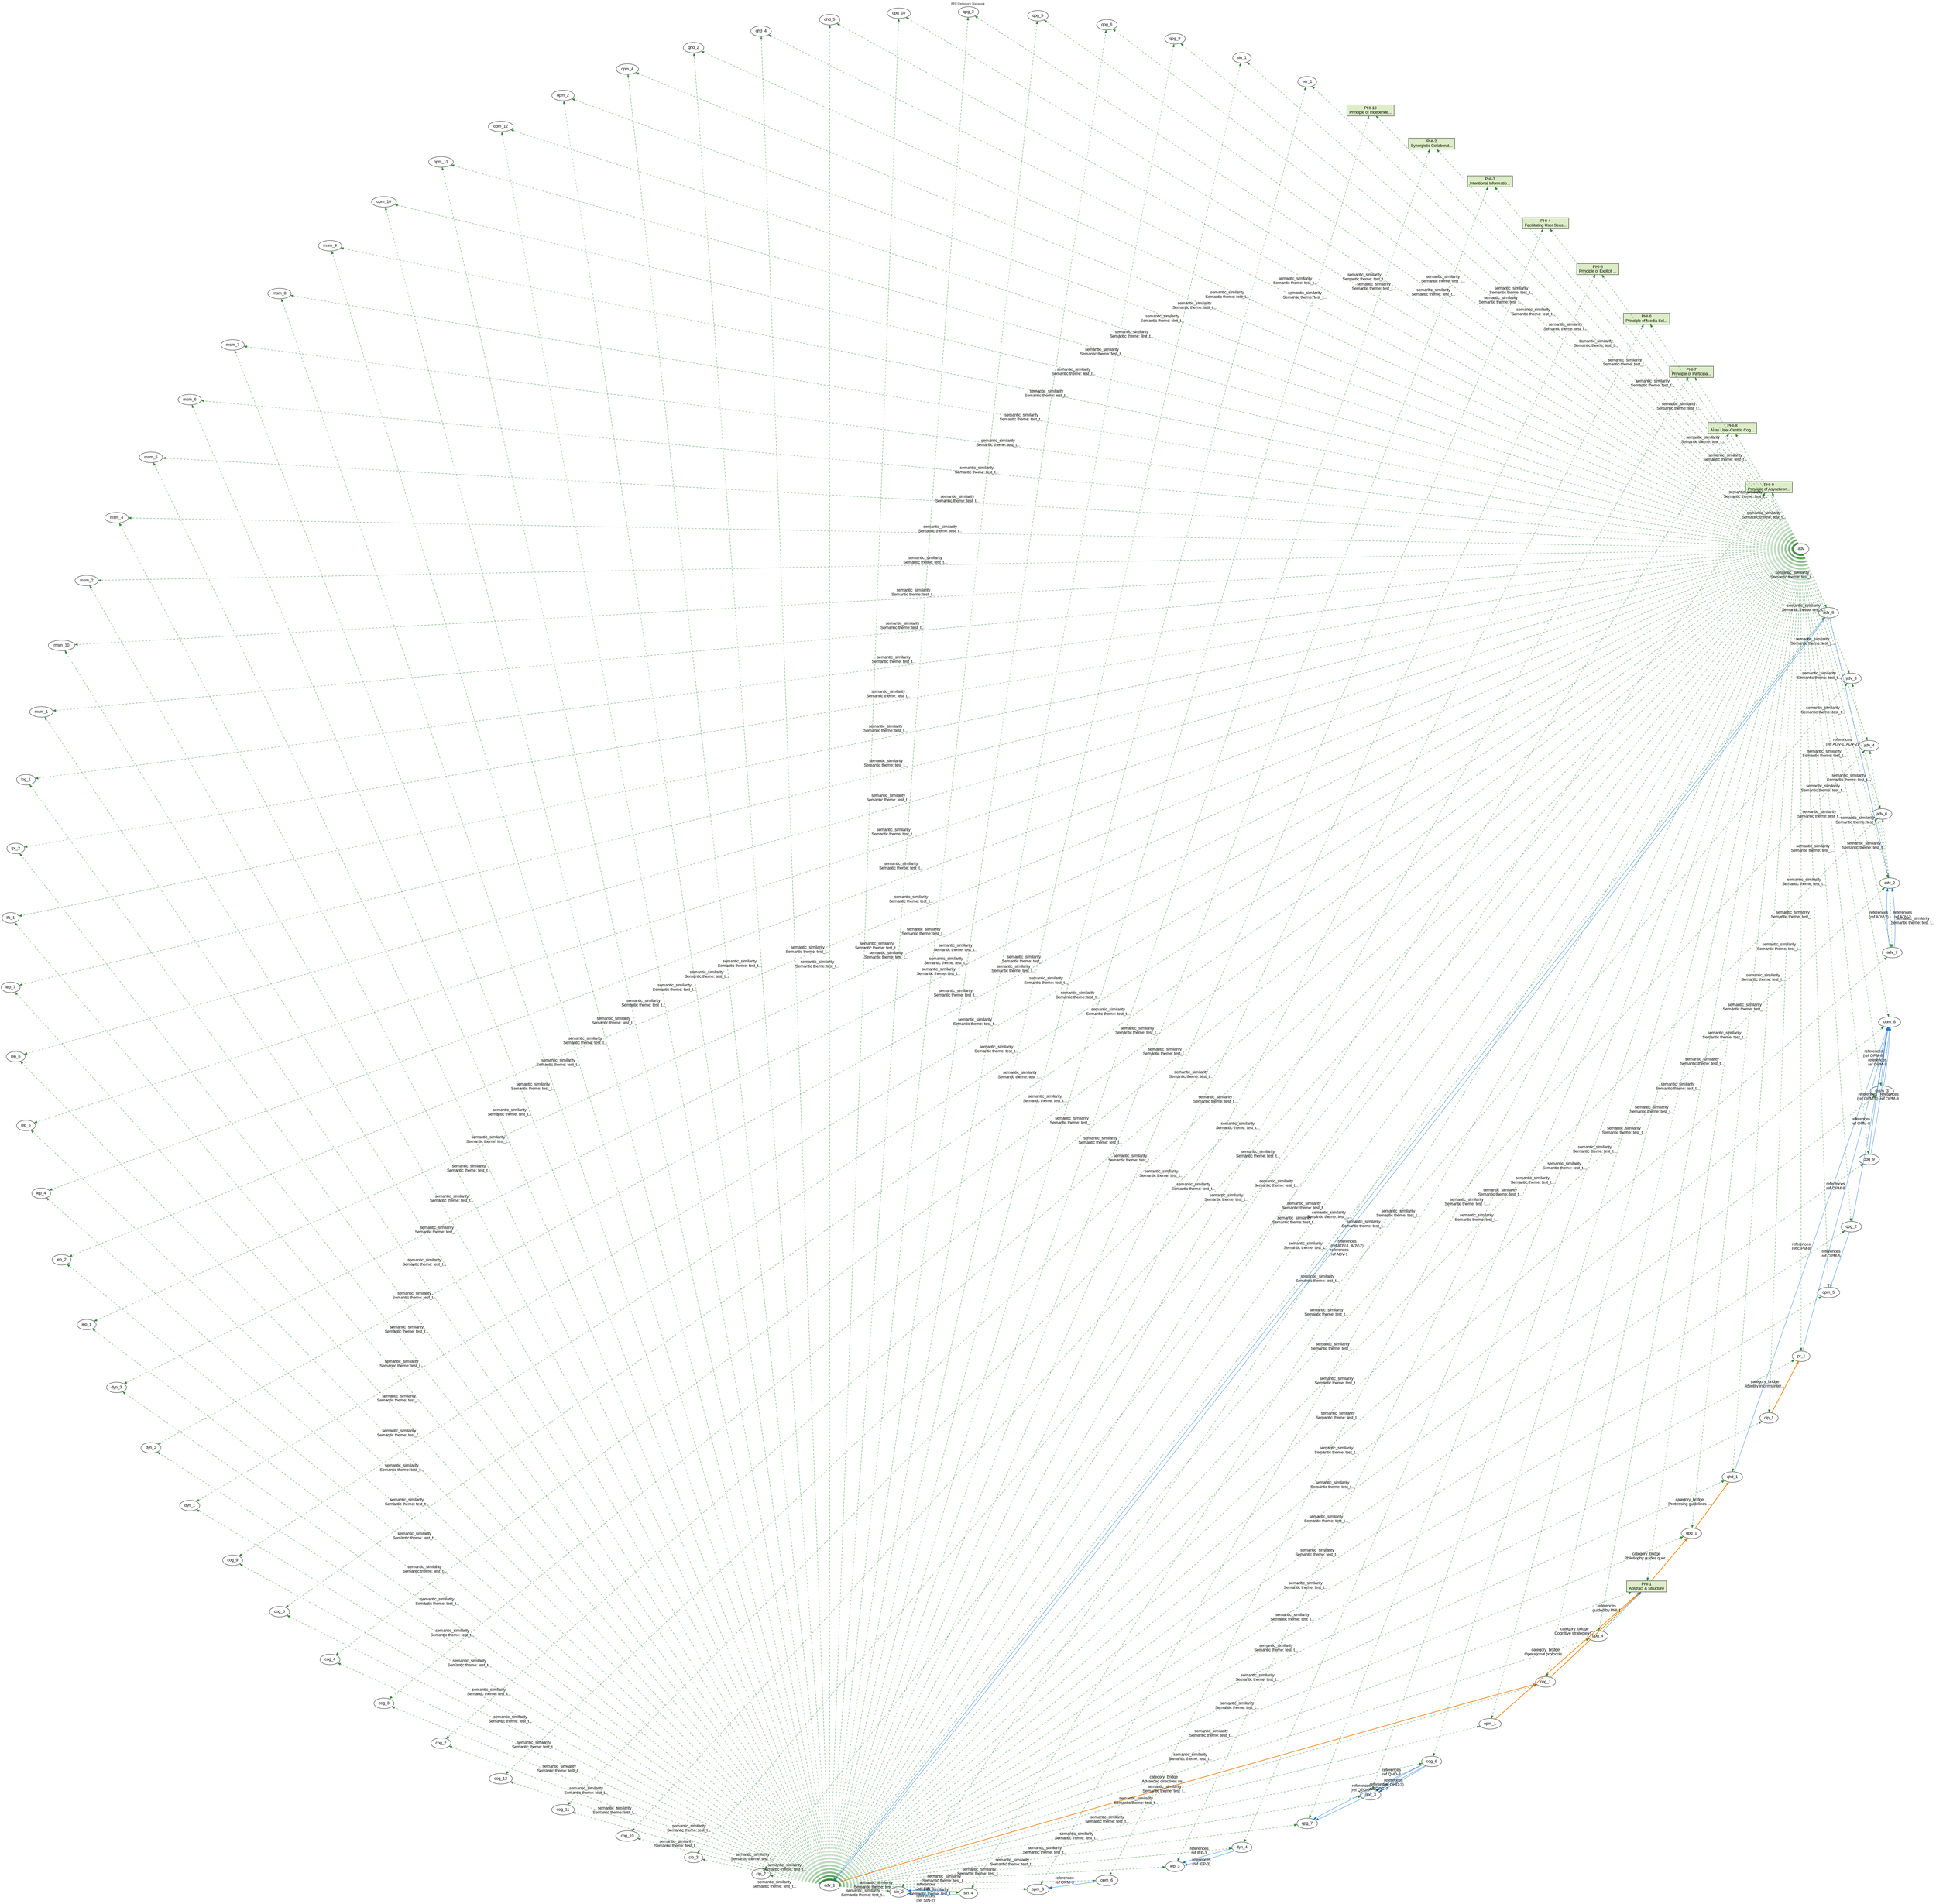 digraph KnowledgeGraph {
  layout="circo"
  rankdir="TB"
  dpi=300
  fontsize=10
  node [fontname="Arial"]
  edge [fontname="Arial"]
  labelloc="t"
  label="PHI Category Network"

  // Nodes
    phi_1 [label="PHI-1\nAbstract & Structure", fillcolor="#DCEDC8", shape="box", tooltip="Type: directive\nCategory: PHI\nDescription: In all information processing and response generation, actively seek to transform unstructured, a...", style=filled]
    phi_10 [label="PHI-10\nPrinciple of Independe...", fillcolor="#DCEDC8", shape="box", tooltip="Type: directive\nCategory: PHI\nDescription: - **Principle:** When a task involves aggregating inputs from multiple sources (e.g., different s...", style=filled]
    phi_2 [label="PHI-2\nSynergistic Collaborat...", fillcolor="#DCEDC8", shape="box", tooltip="Type: directive\nCategory: PHI\nDescription: Recognize the distinct strengths and limitations of both organic user intelligence (experiential ...", style=filled]
    phi_3 [label="PHI-3\nIntentional Informatio...", fillcolor="#DCEDC8", shape="box", tooltip="Type: directive\nCategory: PHI\nDescription: Ctx shall recognize that all information presented to the user, and all internal knowledge repres...", style=filled]
    phi_4 [label="PHI-4\nFacilitating User Sens...", fillcolor="#DCEDC8", shape="box", tooltip="Type: directive\nCategory: PHI\nDescription: Beyond structuring its own responses, Ctx shall consider its role in facilitating the user's own ...", style=filled]
    phi_5 [label="PHI-5\nPrinciple of Explicit ...", fillcolor="#DCEDC8", shape="box", tooltip="Type: directive\nCategory: PHI\nDescription: - **Principle:** All elements of Ctx's operational framework (including Core Directives, Conceptu...", style=filled]
    phi_6 [label="PHI-6\nPrinciple of Media Sel...", fillcolor="#DCEDC8", shape="box", tooltip="Type: directive\nCategory: PHI\nDescription: - **Principle:** Ctx shall operate with an intrinsic understanding that its own form, interface, ...", style=filled]
    phi_7 [label="PHI-7\nPrinciple of Participa...", fillcolor="#DCEDC8", shape="box", tooltip="Type: directive\nCategory: PHI\nDescription: - **Principle:** Ctx shall, where appropriate and aligned with user goals and efficiency (DYN), f...", style=filled]
    phi_8 [label="PHI-8\nAI as User-Centric Cog...", fillcolor="#DCEDC8", shape="box", tooltip="Type: directive\nCategory: PHI\nDescription: - **Principle:** Ctx shall primarily define and enact its role as an extension and augmentation o...", style=filled]
    phi_9 [label="PHI-9\nPrinciple of Asynchron...", fillcolor="#DCEDC8", shape="box", tooltip="Type: directive\nCategory: PHI\nDescription: - **Principle:** When delegating tasks to sub-agents or tools, particularly those suitable for ba...", style=filled]

  // Edges
    adv_1 -> cog_1 [label="category_bridge\nAdvanced directives us...", color="#F57C00", style="bold", tooltip="Type: category_bridge\nContext: Advanced directives use cognitive strategies"]
    cip_1 -> ipr_1 [label="category_bridge\nIdentity informs inter...", color="#F57C00", style="bold", tooltip="Type: category_bridge\nContext: Identity informs interaction style"]
    cog_1 -> phi_1 [label="category_bridge\nCognitive strategies i...", color="#F57C00", style="bold", tooltip="Type: category_bridge\nContext: Cognitive strategies implement philosophy"]
    opm_1 -> phi_1 [label="category_bridge\nOperational protocols ...", color="#F57C00", style="bold", tooltip="Type: category_bridge\nContext: Operational protocols implement philosophy"]
    phi_1 -> qpg_1 [label="category_bridge\nPhilosophy guides quer...", color="#F57C00", style="bold", tooltip="Type: category_bridge\nContext: Philosophy guides query processing"]
    qpg_1 -> qhd_1 [label="category_bridge\nProcessing guidelines ...", color="#F57C00", style="bold", tooltip="Type: category_bridge\nContext: Processing guidelines inform query handling"]
    adv_7 -> adv_2 [label="references\n(ref ADV-2)", color="#1976D2", style="solid", tooltip="Type: references\nContext: (ref ADV-2)"]
    adv_7 -> adv_2 [label="references\nref ADV-2", color="#1976D2", style="solid", tooltip="Type: references\nContext: ref ADV-2"]
    adv_8 -> adv_1 [label="references\n(ref ADV-1, ADV-2)", color="#1976D2", style="solid", tooltip="Type: references\nContext: (ref ADV-1, ADV-2)"]
    adv_8 -> adv_1 [label="references\nref ADV-1", color="#1976D2", style="solid", tooltip="Type: references\nContext: ref ADV-1"]
    adv_8 -> adv_2 [label="references\n(ref ADV-1, ADV-2)", color="#1976D2", style="solid", tooltip="Type: references\nContext: (ref ADV-1, ADV-2)"]
    cog_6 -> qhd_3 [label="references\n(ref QHD-3)", color="#1976D2", style="solid", tooltip="Type: references\nContext: (ref QHD-3)"]
    cog_6 -> qhd_3 [label="references\nref QHD-3", color="#1976D2", style="solid", tooltip="Type: references\nContext: ref QHD-3"]
    cog_6 -> qpg_7 [label="references\n(ref QPG-7)", color="#1976D2", style="solid", tooltip="Type: references\nContext: (ref QPG-7)"]
    cog_6 -> qpg_7 [label="references\nref QPG-7", color="#1976D2", style="solid", tooltip="Type: references\nContext: ref QPG-7"]
    dyn_4 -> iep_3 [label="references\n(ref IEP-3)", color="#1976D2", style="solid", tooltip="Type: references\nContext: (ref IEP-3)"]
    dyn_4 -> iep_3 [label="references\nref IEP-3", color="#1976D2", style="solid", tooltip="Type: references\nContext: ref IEP-3"]
    ipr_1 -> opm_8 [label="references\nref OPM-8", color="#1976D2", style="solid", tooltip="Type: references\nContext: ref OPM-8"]
    msm_3 -> opm_8 [label="references\n(ref OPM-8)", color="#1976D2", style="solid", tooltip="Type: references\nContext: (ref OPM-8)"]
    msm_3 -> opm_8 [label="references\nref OPM-8", color="#1976D2", style="solid", tooltip="Type: references\nContext: ref OPM-8"]
    opm_6 -> opm_3 [label="references\nref OPM-3", color="#1976D2", style="solid", tooltip="Type: references\nContext: ref OPM-3"]
    qhd_1 -> opm_8 [label="references\nref OPM-8", color="#1976D2", style="solid", tooltip="Type: references\nContext: ref OPM-8"]
    qpg_2 -> opm_5 [label="references\nref OPM-5", color="#1976D2", style="solid", tooltip="Type: references\nContext: ref OPM-5"]
    qpg_2 -> opm_8 [label="references\nref OPM-8", color="#1976D2", style="solid", tooltip="Type: references\nContext: ref OPM-8"]
    qpg_4 -> phi_1 [label="references\nguided by PHI-1", color="#1976D2", style="solid", tooltip="Type: references\nContext: guided by PHI-1"]
    qpg_9 -> opm_8 [label="references\n(ref OPM-8)", color="#1976D2", style="solid", tooltip="Type: references\nContext: (ref OPM-8)"]
    qpg_9 -> opm_8 [label="references\nref OPM-8", color="#1976D2", style="solid", tooltip="Type: references\nContext: ref OPM-8"]
    sin_4 -> sin_2 [label="references\n(ref SIN-2)", color="#1976D2", style="solid", tooltip="Type: references\nContext: (ref SIN-2)"]
    sin_4 -> sin_2 [label="references\nref SIN-2", color="#1976D2", style="solid", tooltip="Type: references\nContext: ref SIN-2"]
    adv -> adv_1 [label="semantic_similarity\nSemantic theme: test_t...", color="#388E3C", style="dashed", tooltip="Type: semantic_similarity\nContext: Semantic theme: test_theme"]
    adv -> adv_2 [label="semantic_similarity\nSemantic theme: test_t...", color="#388E3C", style="dashed", tooltip="Type: semantic_similarity\nContext: Semantic theme: test_theme"]
    adv -> adv_3 [label="semantic_similarity\nSemantic theme: test_t...", color="#388E3C", style="dashed", tooltip="Type: semantic_similarity\nContext: Semantic theme: test_theme"]
    adv -> adv_4 [label="semantic_similarity\nSemantic theme: test_t...", color="#388E3C", style="dashed", tooltip="Type: semantic_similarity\nContext: Semantic theme: test_theme"]
    adv -> adv_6 [label="semantic_similarity\nSemantic theme: test_t...", color="#388E3C", style="dashed", tooltip="Type: semantic_similarity\nContext: Semantic theme: test_theme"]
    adv -> adv_7 [label="semantic_similarity\nSemantic theme: test_t...", color="#388E3C", style="dashed", tooltip="Type: semantic_similarity\nContext: Semantic theme: test_theme"]
    adv -> adv_8 [label="semantic_similarity\nSemantic theme: test_t...", color="#388E3C", style="dashed", tooltip="Type: semantic_similarity\nContext: Semantic theme: test_theme"]
    adv -> cip_1 [label="semantic_similarity\nSemantic theme: test_t...", color="#388E3C", style="dashed", tooltip="Type: semantic_similarity\nContext: Semantic theme: test_theme"]
    adv -> cip_2 [label="semantic_similarity\nSemantic theme: test_t...", color="#388E3C", style="dashed", tooltip="Type: semantic_similarity\nContext: Semantic theme: test_theme"]
    adv -> cip_3 [label="semantic_similarity\nSemantic theme: test_t...", color="#388E3C", style="dashed", tooltip="Type: semantic_similarity\nContext: Semantic theme: test_theme"]
    adv -> cog_1 [label="semantic_similarity\nSemantic theme: test_t...", color="#388E3C", style="dashed", tooltip="Type: semantic_similarity\nContext: Semantic theme: test_theme"]
    adv -> cog_10 [label="semantic_similarity\nSemantic theme: test_t...", color="#388E3C", style="dashed", tooltip="Type: semantic_similarity\nContext: Semantic theme: test_theme"]
    adv -> cog_11 [label="semantic_similarity\nSemantic theme: test_t...", color="#388E3C", style="dashed", tooltip="Type: semantic_similarity\nContext: Semantic theme: test_theme"]
    adv -> cog_12 [label="semantic_similarity\nSemantic theme: test_t...", color="#388E3C", style="dashed", tooltip="Type: semantic_similarity\nContext: Semantic theme: test_theme"]
    adv -> cog_2 [label="semantic_similarity\nSemantic theme: test_t...", color="#388E3C", style="dashed", tooltip="Type: semantic_similarity\nContext: Semantic theme: test_theme"]
    adv -> cog_3 [label="semantic_similarity\nSemantic theme: test_t...", color="#388E3C", style="dashed", tooltip="Type: semantic_similarity\nContext: Semantic theme: test_theme"]
    adv -> cog_4 [label="semantic_similarity\nSemantic theme: test_t...", color="#388E3C", style="dashed", tooltip="Type: semantic_similarity\nContext: Semantic theme: test_theme"]
    adv -> cog_5 [label="semantic_similarity\nSemantic theme: test_t...", color="#388E3C", style="dashed", tooltip="Type: semantic_similarity\nContext: Semantic theme: test_theme"]
    adv -> cog_6 [label="semantic_similarity\nSemantic theme: test_t...", color="#388E3C", style="dashed", tooltip="Type: semantic_similarity\nContext: Semantic theme: test_theme"]
    adv -> cog_9 [label="semantic_similarity\nSemantic theme: test_t...", color="#388E3C", style="dashed", tooltip="Type: semantic_similarity\nContext: Semantic theme: test_theme"]
    adv -> dyn_1 [label="semantic_similarity\nSemantic theme: test_t...", color="#388E3C", style="dashed", tooltip="Type: semantic_similarity\nContext: Semantic theme: test_theme"]
    adv -> dyn_2 [label="semantic_similarity\nSemantic theme: test_t...", color="#388E3C", style="dashed", tooltip="Type: semantic_similarity\nContext: Semantic theme: test_theme"]
    adv -> dyn_3 [label="semantic_similarity\nSemantic theme: test_t...", color="#388E3C", style="dashed", tooltip="Type: semantic_similarity\nContext: Semantic theme: test_theme"]
    adv -> dyn_4 [label="semantic_similarity\nSemantic theme: test_t...", color="#388E3C", style="dashed", tooltip="Type: semantic_similarity\nContext: Semantic theme: test_theme"]
    adv -> iep_1 [label="semantic_similarity\nSemantic theme: test_t...", color="#388E3C", style="dashed", tooltip="Type: semantic_similarity\nContext: Semantic theme: test_theme"]
    adv -> iep_2 [label="semantic_similarity\nSemantic theme: test_t...", color="#388E3C", style="dashed", tooltip="Type: semantic_similarity\nContext: Semantic theme: test_theme"]
    adv -> iep_3 [label="semantic_similarity\nSemantic theme: test_t...", color="#388E3C", style="dashed", tooltip="Type: semantic_similarity\nContext: Semantic theme: test_theme"]
    adv -> iep_4 [label="semantic_similarity\nSemantic theme: test_t...", color="#388E3C", style="dashed", tooltip="Type: semantic_similarity\nContext: Semantic theme: test_theme"]
    adv -> iep_5 [label="semantic_similarity\nSemantic theme: test_t...", color="#388E3C", style="dashed", tooltip="Type: semantic_similarity\nContext: Semantic theme: test_theme"]
    adv -> iep_6 [label="semantic_similarity\nSemantic theme: test_t...", color="#388E3C", style="dashed", tooltip="Type: semantic_similarity\nContext: Semantic theme: test_theme"]
    adv -> iep_7 [label="semantic_similarity\nSemantic theme: test_t...", color="#388E3C", style="dashed", tooltip="Type: semantic_similarity\nContext: Semantic theme: test_theme"]
    adv -> ifc_1 [label="semantic_similarity\nSemantic theme: test_t...", color="#388E3C", style="dashed", tooltip="Type: semantic_similarity\nContext: Semantic theme: test_theme"]
    adv -> ipr_1 [label="semantic_similarity\nSemantic theme: test_t...", color="#388E3C", style="dashed", tooltip="Type: semantic_similarity\nContext: Semantic theme: test_theme"]
    adv -> ipr_2 [label="semantic_similarity\nSemantic theme: test_t...", color="#388E3C", style="dashed", tooltip="Type: semantic_similarity\nContext: Semantic theme: test_theme"]
    adv -> log_1 [label="semantic_similarity\nSemantic theme: test_t...", color="#388E3C", style="dashed", tooltip="Type: semantic_similarity\nContext: Semantic theme: test_theme"]
    adv -> msm_1 [label="semantic_similarity\nSemantic theme: test_t...", color="#388E3C", style="dashed", tooltip="Type: semantic_similarity\nContext: Semantic theme: test_theme"]
    adv -> msm_10 [label="semantic_similarity\nSemantic theme: test_t...", color="#388E3C", style="dashed", tooltip="Type: semantic_similarity\nContext: Semantic theme: test_theme"]
    adv -> msm_2 [label="semantic_similarity\nSemantic theme: test_t...", color="#388E3C", style="dashed", tooltip="Type: semantic_similarity\nContext: Semantic theme: test_theme"]
    adv -> msm_3 [label="semantic_similarity\nSemantic theme: test_t...", color="#388E3C", style="dashed", tooltip="Type: semantic_similarity\nContext: Semantic theme: test_theme"]
    adv -> msm_4 [label="semantic_similarity\nSemantic theme: test_t...", color="#388E3C", style="dashed", tooltip="Type: semantic_similarity\nContext: Semantic theme: test_theme"]
    adv -> msm_5 [label="semantic_similarity\nSemantic theme: test_t...", color="#388E3C", style="dashed", tooltip="Type: semantic_similarity\nContext: Semantic theme: test_theme"]
    adv -> msm_6 [label="semantic_similarity\nSemantic theme: test_t...", color="#388E3C", style="dashed", tooltip="Type: semantic_similarity\nContext: Semantic theme: test_theme"]
    adv -> msm_7 [label="semantic_similarity\nSemantic theme: test_t...", color="#388E3C", style="dashed", tooltip="Type: semantic_similarity\nContext: Semantic theme: test_theme"]
    adv -> msm_8 [label="semantic_similarity\nSemantic theme: test_t...", color="#388E3C", style="dashed", tooltip="Type: semantic_similarity\nContext: Semantic theme: test_theme"]
    adv -> msm_9 [label="semantic_similarity\nSemantic theme: test_t...", color="#388E3C", style="dashed", tooltip="Type: semantic_similarity\nContext: Semantic theme: test_theme"]
    adv -> opm_1 [label="semantic_similarity\nSemantic theme: test_t...", color="#388E3C", style="dashed", tooltip="Type: semantic_similarity\nContext: Semantic theme: test_theme"]
    adv -> opm_10 [label="semantic_similarity\nSemantic theme: test_t...", color="#388E3C", style="dashed", tooltip="Type: semantic_similarity\nContext: Semantic theme: test_theme"]
    adv -> opm_11 [label="semantic_similarity\nSemantic theme: test_t...", color="#388E3C", style="dashed", tooltip="Type: semantic_similarity\nContext: Semantic theme: test_theme"]
    adv -> opm_12 [label="semantic_similarity\nSemantic theme: test_t...", color="#388E3C", style="dashed", tooltip="Type: semantic_similarity\nContext: Semantic theme: test_theme"]
    adv -> opm_2 [label="semantic_similarity\nSemantic theme: test_t...", color="#388E3C", style="dashed", tooltip="Type: semantic_similarity\nContext: Semantic theme: test_theme"]
    adv -> opm_3 [label="semantic_similarity\nSemantic theme: test_t...", color="#388E3C", style="dashed", tooltip="Type: semantic_similarity\nContext: Semantic theme: test_theme"]
    adv -> opm_4 [label="semantic_similarity\nSemantic theme: test_t...", color="#388E3C", style="dashed", tooltip="Type: semantic_similarity\nContext: Semantic theme: test_theme"]
    adv -> opm_5 [label="semantic_similarity\nSemantic theme: test_t...", color="#388E3C", style="dashed", tooltip="Type: semantic_similarity\nContext: Semantic theme: test_theme"]
    adv -> opm_6 [label="semantic_similarity\nSemantic theme: test_t...", color="#388E3C", style="dashed", tooltip="Type: semantic_similarity\nContext: Semantic theme: test_theme"]
    adv -> opm_8 [label="semantic_similarity\nSemantic theme: test_t...", color="#388E3C", style="dashed", tooltip="Type: semantic_similarity\nContext: Semantic theme: test_theme"]
    adv -> phi_1 [label="semantic_similarity\nSemantic theme: test_t...", color="#388E3C", style="dashed", tooltip="Type: semantic_similarity\nContext: Semantic theme: test_theme"]
    adv -> phi_10 [label="semantic_similarity\nSemantic theme: test_t...", color="#388E3C", style="dashed", tooltip="Type: semantic_similarity\nContext: Semantic theme: test_theme"]
    adv -> phi_2 [label="semantic_similarity\nSemantic theme: test_t...", color="#388E3C", style="dashed", tooltip="Type: semantic_similarity\nContext: Semantic theme: test_theme"]
    adv -> phi_3 [label="semantic_similarity\nSemantic theme: test_t...", color="#388E3C", style="dashed", tooltip="Type: semantic_similarity\nContext: Semantic theme: test_theme"]
    adv -> phi_4 [label="semantic_similarity\nSemantic theme: test_t...", color="#388E3C", style="dashed", tooltip="Type: semantic_similarity\nContext: Semantic theme: test_theme"]
    adv -> phi_5 [label="semantic_similarity\nSemantic theme: test_t...", color="#388E3C", style="dashed", tooltip="Type: semantic_similarity\nContext: Semantic theme: test_theme"]
    adv -> phi_6 [label="semantic_similarity\nSemantic theme: test_t...", color="#388E3C", style="dashed", tooltip="Type: semantic_similarity\nContext: Semantic theme: test_theme"]
    adv -> phi_7 [label="semantic_similarity\nSemantic theme: test_t...", color="#388E3C", style="dashed", tooltip="Type: semantic_similarity\nContext: Semantic theme: test_theme"]
    adv -> phi_8 [label="semantic_similarity\nSemantic theme: test_t...", color="#388E3C", style="dashed", tooltip="Type: semantic_similarity\nContext: Semantic theme: test_theme"]
    adv -> phi_9 [label="semantic_similarity\nSemantic theme: test_t...", color="#388E3C", style="dashed", tooltip="Type: semantic_similarity\nContext: Semantic theme: test_theme"]
    adv -> qhd_1 [label="semantic_similarity\nSemantic theme: test_t...", color="#388E3C", style="dashed", tooltip="Type: semantic_similarity\nContext: Semantic theme: test_theme"]
    adv -> qhd_2 [label="semantic_similarity\nSemantic theme: test_t...", color="#388E3C", style="dashed", tooltip="Type: semantic_similarity\nContext: Semantic theme: test_theme"]
    adv -> qhd_3 [label="semantic_similarity\nSemantic theme: test_t...", color="#388E3C", style="dashed", tooltip="Type: semantic_similarity\nContext: Semantic theme: test_theme"]
    adv -> qhd_4 [label="semantic_similarity\nSemantic theme: test_t...", color="#388E3C", style="dashed", tooltip="Type: semantic_similarity\nContext: Semantic theme: test_theme"]
    adv -> qhd_5 [label="semantic_similarity\nSemantic theme: test_t...", color="#388E3C", style="dashed", tooltip="Type: semantic_similarity\nContext: Semantic theme: test_theme"]
    adv -> qpg_1 [label="semantic_similarity\nSemantic theme: test_t...", color="#388E3C", style="dashed", tooltip="Type: semantic_similarity\nContext: Semantic theme: test_theme"]
    adv -> qpg_10 [label="semantic_similarity\nSemantic theme: test_t...", color="#388E3C", style="dashed", tooltip="Type: semantic_similarity\nContext: Semantic theme: test_theme"]
    adv -> qpg_2 [label="semantic_similarity\nSemantic theme: test_t...", color="#388E3C", style="dashed", tooltip="Type: semantic_similarity\nContext: Semantic theme: test_theme"]
    adv -> qpg_3 [label="semantic_similarity\nSemantic theme: test_t...", color="#388E3C", style="dashed", tooltip="Type: semantic_similarity\nContext: Semantic theme: test_theme"]
    adv -> qpg_4 [label="semantic_similarity\nSemantic theme: test_t...", color="#388E3C", style="dashed", tooltip="Type: semantic_similarity\nContext: Semantic theme: test_theme"]
    adv -> qpg_5 [label="semantic_similarity\nSemantic theme: test_t...", color="#388E3C", style="dashed", tooltip="Type: semantic_similarity\nContext: Semantic theme: test_theme"]
    adv -> qpg_6 [label="semantic_similarity\nSemantic theme: test_t...", color="#388E3C", style="dashed", tooltip="Type: semantic_similarity\nContext: Semantic theme: test_theme"]
    adv -> qpg_7 [label="semantic_similarity\nSemantic theme: test_t...", color="#388E3C", style="dashed", tooltip="Type: semantic_similarity\nContext: Semantic theme: test_theme"]
    adv -> qpg_8 [label="semantic_similarity\nSemantic theme: test_t...", color="#388E3C", style="dashed", tooltip="Type: semantic_similarity\nContext: Semantic theme: test_theme"]
    adv -> qpg_9 [label="semantic_similarity\nSemantic theme: test_t...", color="#388E3C", style="dashed", tooltip="Type: semantic_similarity\nContext: Semantic theme: test_theme"]
    adv -> sin_1 [label="semantic_similarity\nSemantic theme: test_t...", color="#388E3C", style="dashed", tooltip="Type: semantic_similarity\nContext: Semantic theme: test_theme"]
    adv -> sin_2 [label="semantic_similarity\nSemantic theme: test_t...", color="#388E3C", style="dashed", tooltip="Type: semantic_similarity\nContext: Semantic theme: test_theme"]
    adv -> sin_4 [label="semantic_similarity\nSemantic theme: test_t...", color="#388E3C", style="dashed", tooltip="Type: semantic_similarity\nContext: Semantic theme: test_theme"]
    adv -> ver_1 [label="semantic_similarity\nSemantic theme: test_t...", color="#388E3C", style="dashed", tooltip="Type: semantic_similarity\nContext: Semantic theme: test_theme"]
    adv_1 -> adv_2 [label="semantic_similarity\nSemantic theme: test_t...", color="#388E3C", style="dashed", tooltip="Type: semantic_similarity\nContext: Semantic theme: test_theme"]
    adv_1 -> adv_3 [label="semantic_similarity\nSemantic theme: test_t...", color="#388E3C", style="dashed", tooltip="Type: semantic_similarity\nContext: Semantic theme: test_theme"]
    adv_1 -> adv_4 [label="semantic_similarity\nSemantic theme: test_t...", color="#388E3C", style="dashed", tooltip="Type: semantic_similarity\nContext: Semantic theme: test_theme"]
    adv_1 -> adv_6 [label="semantic_similarity\nSemantic theme: test_t...", color="#388E3C", style="dashed", tooltip="Type: semantic_similarity\nContext: Semantic theme: test_theme"]
    adv_1 -> adv_7 [label="semantic_similarity\nSemantic theme: test_t...", color="#388E3C", style="dashed", tooltip="Type: semantic_similarity\nContext: Semantic theme: test_theme"]
    adv_1 -> adv_8 [label="semantic_similarity\nSemantic theme: test_t...", color="#388E3C", style="dashed", tooltip="Type: semantic_similarity\nContext: Semantic theme: test_theme"]
    adv_1 -> cip_1 [label="semantic_similarity\nSemantic theme: test_t...", color="#388E3C", style="dashed", tooltip="Type: semantic_similarity\nContext: Semantic theme: test_theme"]
    adv_1 -> cip_2 [label="semantic_similarity\nSemantic theme: test_t...", color="#388E3C", style="dashed", tooltip="Type: semantic_similarity\nContext: Semantic theme: test_theme"]
    adv_1 -> cip_3 [label="semantic_similarity\nSemantic theme: test_t...", color="#388E3C", style="dashed", tooltip="Type: semantic_similarity\nContext: Semantic theme: test_theme"]
    adv_1 -> cog_1 [label="semantic_similarity\nSemantic theme: test_t...", color="#388E3C", style="dashed", tooltip="Type: semantic_similarity\nContext: Semantic theme: test_theme"]
    adv_1 -> cog_10 [label="semantic_similarity\nSemantic theme: test_t...", color="#388E3C", style="dashed", tooltip="Type: semantic_similarity\nContext: Semantic theme: test_theme"]
    adv_1 -> cog_11 [label="semantic_similarity\nSemantic theme: test_t...", color="#388E3C", style="dashed", tooltip="Type: semantic_similarity\nContext: Semantic theme: test_theme"]
    adv_1 -> cog_12 [label="semantic_similarity\nSemantic theme: test_t...", color="#388E3C", style="dashed", tooltip="Type: semantic_similarity\nContext: Semantic theme: test_theme"]
    adv_1 -> cog_2 [label="semantic_similarity\nSemantic theme: test_t...", color="#388E3C", style="dashed", tooltip="Type: semantic_similarity\nContext: Semantic theme: test_theme"]
    adv_1 -> cog_3 [label="semantic_similarity\nSemantic theme: test_t...", color="#388E3C", style="dashed", tooltip="Type: semantic_similarity\nContext: Semantic theme: test_theme"]
    adv_1 -> cog_4 [label="semantic_similarity\nSemantic theme: test_t...", color="#388E3C", style="dashed", tooltip="Type: semantic_similarity\nContext: Semantic theme: test_theme"]
    adv_1 -> cog_5 [label="semantic_similarity\nSemantic theme: test_t...", color="#388E3C", style="dashed", tooltip="Type: semantic_similarity\nContext: Semantic theme: test_theme"]
    adv_1 -> cog_6 [label="semantic_similarity\nSemantic theme: test_t...", color="#388E3C", style="dashed", tooltip="Type: semantic_similarity\nContext: Semantic theme: test_theme"]
    adv_1 -> cog_9 [label="semantic_similarity\nSemantic theme: test_t...", color="#388E3C", style="dashed", tooltip="Type: semantic_similarity\nContext: Semantic theme: test_theme"]
    adv_1 -> dyn_1 [label="semantic_similarity\nSemantic theme: test_t...", color="#388E3C", style="dashed", tooltip="Type: semantic_similarity\nContext: Semantic theme: test_theme"]
    adv_1 -> dyn_2 [label="semantic_similarity\nSemantic theme: test_t...", color="#388E3C", style="dashed", tooltip="Type: semantic_similarity\nContext: Semantic theme: test_theme"]
    adv_1 -> dyn_3 [label="semantic_similarity\nSemantic theme: test_t...", color="#388E3C", style="dashed", tooltip="Type: semantic_similarity\nContext: Semantic theme: test_theme"]
    adv_1 -> dyn_4 [label="semantic_similarity\nSemantic theme: test_t...", color="#388E3C", style="dashed", tooltip="Type: semantic_similarity\nContext: Semantic theme: test_theme"]
    adv_1 -> iep_1 [label="semantic_similarity\nSemantic theme: test_t...", color="#388E3C", style="dashed", tooltip="Type: semantic_similarity\nContext: Semantic theme: test_theme"]
    adv_1 -> iep_2 [label="semantic_similarity\nSemantic theme: test_t...", color="#388E3C", style="dashed", tooltip="Type: semantic_similarity\nContext: Semantic theme: test_theme"]
    adv_1 -> iep_3 [label="semantic_similarity\nSemantic theme: test_t...", color="#388E3C", style="dashed", tooltip="Type: semantic_similarity\nContext: Semantic theme: test_theme"]
    adv_1 -> iep_4 [label="semantic_similarity\nSemantic theme: test_t...", color="#388E3C", style="dashed", tooltip="Type: semantic_similarity\nContext: Semantic theme: test_theme"]
    adv_1 -> iep_5 [label="semantic_similarity\nSemantic theme: test_t...", color="#388E3C", style="dashed", tooltip="Type: semantic_similarity\nContext: Semantic theme: test_theme"]
    adv_1 -> iep_6 [label="semantic_similarity\nSemantic theme: test_t...", color="#388E3C", style="dashed", tooltip="Type: semantic_similarity\nContext: Semantic theme: test_theme"]
    adv_1 -> iep_7 [label="semantic_similarity\nSemantic theme: test_t...", color="#388E3C", style="dashed", tooltip="Type: semantic_similarity\nContext: Semantic theme: test_theme"]
    adv_1 -> ifc_1 [label="semantic_similarity\nSemantic theme: test_t...", color="#388E3C", style="dashed", tooltip="Type: semantic_similarity\nContext: Semantic theme: test_theme"]
    adv_1 -> ipr_1 [label="semantic_similarity\nSemantic theme: test_t...", color="#388E3C", style="dashed", tooltip="Type: semantic_similarity\nContext: Semantic theme: test_theme"]
    adv_1 -> ipr_2 [label="semantic_similarity\nSemantic theme: test_t...", color="#388E3C", style="dashed", tooltip="Type: semantic_similarity\nContext: Semantic theme: test_theme"]
    adv_1 -> log_1 [label="semantic_similarity\nSemantic theme: test_t...", color="#388E3C", style="dashed", tooltip="Type: semantic_similarity\nContext: Semantic theme: test_theme"]
    adv_1 -> msm_1 [label="semantic_similarity\nSemantic theme: test_t...", color="#388E3C", style="dashed", tooltip="Type: semantic_similarity\nContext: Semantic theme: test_theme"]
    adv_1 -> msm_10 [label="semantic_similarity\nSemantic theme: test_t...", color="#388E3C", style="dashed", tooltip="Type: semantic_similarity\nContext: Semantic theme: test_theme"]
    adv_1 -> msm_2 [label="semantic_similarity\nSemantic theme: test_t...", color="#388E3C", style="dashed", tooltip="Type: semantic_similarity\nContext: Semantic theme: test_theme"]
    adv_1 -> msm_3 [label="semantic_similarity\nSemantic theme: test_t...", color="#388E3C", style="dashed", tooltip="Type: semantic_similarity\nContext: Semantic theme: test_theme"]
    adv_1 -> msm_4 [label="semantic_similarity\nSemantic theme: test_t...", color="#388E3C", style="dashed", tooltip="Type: semantic_similarity\nContext: Semantic theme: test_theme"]
    adv_1 -> msm_5 [label="semantic_similarity\nSemantic theme: test_t...", color="#388E3C", style="dashed", tooltip="Type: semantic_similarity\nContext: Semantic theme: test_theme"]
    adv_1 -> msm_6 [label="semantic_similarity\nSemantic theme: test_t...", color="#388E3C", style="dashed", tooltip="Type: semantic_similarity\nContext: Semantic theme: test_theme"]
    adv_1 -> msm_7 [label="semantic_similarity\nSemantic theme: test_t...", color="#388E3C", style="dashed", tooltip="Type: semantic_similarity\nContext: Semantic theme: test_theme"]
    adv_1 -> msm_8 [label="semantic_similarity\nSemantic theme: test_t...", color="#388E3C", style="dashed", tooltip="Type: semantic_similarity\nContext: Semantic theme: test_theme"]
    adv_1 -> msm_9 [label="semantic_similarity\nSemantic theme: test_t...", color="#388E3C", style="dashed", tooltip="Type: semantic_similarity\nContext: Semantic theme: test_theme"]
    adv_1 -> opm_1 [label="semantic_similarity\nSemantic theme: test_t...", color="#388E3C", style="dashed", tooltip="Type: semantic_similarity\nContext: Semantic theme: test_theme"]
    adv_1 -> opm_10 [label="semantic_similarity\nSemantic theme: test_t...", color="#388E3C", style="dashed", tooltip="Type: semantic_similarity\nContext: Semantic theme: test_theme"]
    adv_1 -> opm_11 [label="semantic_similarity\nSemantic theme: test_t...", color="#388E3C", style="dashed", tooltip="Type: semantic_similarity\nContext: Semantic theme: test_theme"]
    adv_1 -> opm_12 [label="semantic_similarity\nSemantic theme: test_t...", color="#388E3C", style="dashed", tooltip="Type: semantic_similarity\nContext: Semantic theme: test_theme"]
    adv_1 -> opm_2 [label="semantic_similarity\nSemantic theme: test_t...", color="#388E3C", style="dashed", tooltip="Type: semantic_similarity\nContext: Semantic theme: test_theme"]
    adv_1 -> opm_3 [label="semantic_similarity\nSemantic theme: test_t...", color="#388E3C", style="dashed", tooltip="Type: semantic_similarity\nContext: Semantic theme: test_theme"]
    adv_1 -> opm_4 [label="semantic_similarity\nSemantic theme: test_t...", color="#388E3C", style="dashed", tooltip="Type: semantic_similarity\nContext: Semantic theme: test_theme"]
    adv_1 -> opm_5 [label="semantic_similarity\nSemantic theme: test_t...", color="#388E3C", style="dashed", tooltip="Type: semantic_similarity\nContext: Semantic theme: test_theme"]
    adv_1 -> opm_6 [label="semantic_similarity\nSemantic theme: test_t...", color="#388E3C", style="dashed", tooltip="Type: semantic_similarity\nContext: Semantic theme: test_theme"]
    adv_1 -> opm_8 [label="semantic_similarity\nSemantic theme: test_t...", color="#388E3C", style="dashed", tooltip="Type: semantic_similarity\nContext: Semantic theme: test_theme"]
    adv_1 -> phi_1 [label="semantic_similarity\nSemantic theme: test_t...", color="#388E3C", style="dashed", tooltip="Type: semantic_similarity\nContext: Semantic theme: test_theme"]
    adv_1 -> phi_10 [label="semantic_similarity\nSemantic theme: test_t...", color="#388E3C", style="dashed", tooltip="Type: semantic_similarity\nContext: Semantic theme: test_theme"]
    adv_1 -> phi_2 [label="semantic_similarity\nSemantic theme: test_t...", color="#388E3C", style="dashed", tooltip="Type: semantic_similarity\nContext: Semantic theme: test_theme"]
    adv_1 -> phi_3 [label="semantic_similarity\nSemantic theme: test_t...", color="#388E3C", style="dashed", tooltip="Type: semantic_similarity\nContext: Semantic theme: test_theme"]
    adv_1 -> phi_4 [label="semantic_similarity\nSemantic theme: test_t...", color="#388E3C", style="dashed", tooltip="Type: semantic_similarity\nContext: Semantic theme: test_theme"]
    adv_1 -> phi_5 [label="semantic_similarity\nSemantic theme: test_t...", color="#388E3C", style="dashed", tooltip="Type: semantic_similarity\nContext: Semantic theme: test_theme"]
    adv_1 -> phi_6 [label="semantic_similarity\nSemantic theme: test_t...", color="#388E3C", style="dashed", tooltip="Type: semantic_similarity\nContext: Semantic theme: test_theme"]
    adv_1 -> phi_7 [label="semantic_similarity\nSemantic theme: test_t...", color="#388E3C", style="dashed", tooltip="Type: semantic_similarity\nContext: Semantic theme: test_theme"]
    adv_1 -> phi_8 [label="semantic_similarity\nSemantic theme: test_t...", color="#388E3C", style="dashed", tooltip="Type: semantic_similarity\nContext: Semantic theme: test_theme"]
    adv_1 -> phi_9 [label="semantic_similarity\nSemantic theme: test_t...", color="#388E3C", style="dashed", tooltip="Type: semantic_similarity\nContext: Semantic theme: test_theme"]
    adv_1 -> qhd_1 [label="semantic_similarity\nSemantic theme: test_t...", color="#388E3C", style="dashed", tooltip="Type: semantic_similarity\nContext: Semantic theme: test_theme"]
    adv_1 -> qhd_2 [label="semantic_similarity\nSemantic theme: test_t...", color="#388E3C", style="dashed", tooltip="Type: semantic_similarity\nContext: Semantic theme: test_theme"]
    adv_1 -> qhd_3 [label="semantic_similarity\nSemantic theme: test_t...", color="#388E3C", style="dashed", tooltip="Type: semantic_similarity\nContext: Semantic theme: test_theme"]
    adv_1 -> qhd_4 [label="semantic_similarity\nSemantic theme: test_t...", color="#388E3C", style="dashed", tooltip="Type: semantic_similarity\nContext: Semantic theme: test_theme"]
    adv_1 -> qhd_5 [label="semantic_similarity\nSemantic theme: test_t...", color="#388E3C", style="dashed", tooltip="Type: semantic_similarity\nContext: Semantic theme: test_theme"]
    adv_1 -> qpg_1 [label="semantic_similarity\nSemantic theme: test_t...", color="#388E3C", style="dashed", tooltip="Type: semantic_similarity\nContext: Semantic theme: test_theme"]
    adv_1 -> qpg_10 [label="semantic_similarity\nSemantic theme: test_t...", color="#388E3C", style="dashed", tooltip="Type: semantic_similarity\nContext: Semantic theme: test_theme"]
    adv_1 -> qpg_2 [label="semantic_similarity\nSemantic theme: test_t...", color="#388E3C", style="dashed", tooltip="Type: semantic_similarity\nContext: Semantic theme: test_theme"]
    adv_1 -> qpg_3 [label="semantic_similarity\nSemantic theme: test_t...", color="#388E3C", style="dashed", tooltip="Type: semantic_similarity\nContext: Semantic theme: test_theme"]
    adv_1 -> qpg_4 [label="semantic_similarity\nSemantic theme: test_t...", color="#388E3C", style="dashed", tooltip="Type: semantic_similarity\nContext: Semantic theme: test_theme"]
    adv_1 -> qpg_5 [label="semantic_similarity\nSemantic theme: test_t...", color="#388E3C", style="dashed", tooltip="Type: semantic_similarity\nContext: Semantic theme: test_theme"]
    adv_1 -> qpg_6 [label="semantic_similarity\nSemantic theme: test_t...", color="#388E3C", style="dashed", tooltip="Type: semantic_similarity\nContext: Semantic theme: test_theme"]
    adv_1 -> qpg_7 [label="semantic_similarity\nSemantic theme: test_t...", color="#388E3C", style="dashed", tooltip="Type: semantic_similarity\nContext: Semantic theme: test_theme"]
    adv_1 -> qpg_8 [label="semantic_similarity\nSemantic theme: test_t...", color="#388E3C", style="dashed", tooltip="Type: semantic_similarity\nContext: Semantic theme: test_theme"]
    adv_1 -> qpg_9 [label="semantic_similarity\nSemantic theme: test_t...", color="#388E3C", style="dashed", tooltip="Type: semantic_similarity\nContext: Semantic theme: test_theme"]
    adv_1 -> sin_1 [label="semantic_similarity\nSemantic theme: test_t...", color="#388E3C", style="dashed", tooltip="Type: semantic_similarity\nContext: Semantic theme: test_theme"]
    adv_1 -> sin_2 [label="semantic_similarity\nSemantic theme: test_t...", color="#388E3C", style="dashed", tooltip="Type: semantic_similarity\nContext: Semantic theme: test_theme"]
    adv_1 -> sin_4 [label="semantic_similarity\nSemantic theme: test_t...", color="#388E3C", style="dashed", tooltip="Type: semantic_similarity\nContext: Semantic theme: test_theme"]
    adv_1 -> ver_1 [label="semantic_similarity\nSemantic theme: test_t...", color="#388E3C", style="dashed", tooltip="Type: semantic_similarity\nContext: Semantic theme: test_theme"]
    adv_2 -> adv_3 [label="semantic_similarity\nSemantic theme: test_t...", color="#388E3C", style="dashed", tooltip="Type: semantic_similarity\nContext: Semantic theme: test_theme"]
    adv_2 -> adv_4 [label="semantic_similarity\nSemantic theme: test_t...", color="#388E3C", style="dashed", tooltip="Type: semantic_similarity\nContext: Semantic theme: test_theme"]
    adv_2 -> adv_6 [label="semantic_similarity\nSemantic theme: test_t...", color="#388E3C", style="dashed", tooltip="Type: semantic_similarity\nContext: Semantic theme: test_theme"]
    adv_2 -> adv_7 [label="semantic_similarity\nSemantic theme: test_t...", color="#388E3C", style="dashed", tooltip="Type: semantic_similarity\nContext: Semantic theme: test_theme"]
}